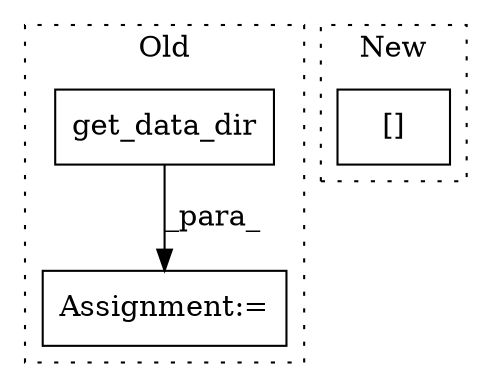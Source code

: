 digraph G {
subgraph cluster0 {
1 [label="get_data_dir" a="32" s="785" l="14" shape="box"];
3 [label="Assignment:=" a="7" s="775" l="1" shape="box"];
label = "Old";
style="dotted";
}
subgraph cluster1 {
2 [label="[]" a="2" s="865,886" l="3,1" shape="box"];
label = "New";
style="dotted";
}
1 -> 3 [label="_para_"];
}